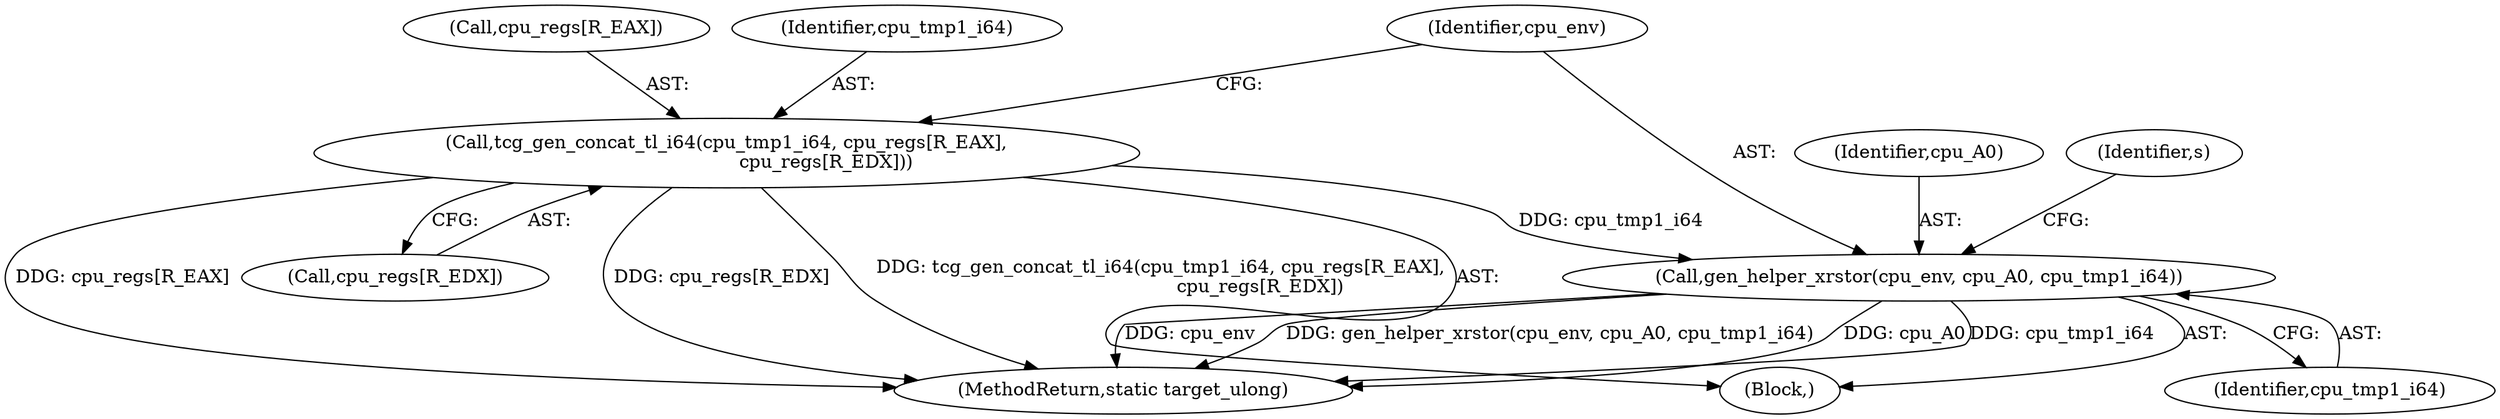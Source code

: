 digraph "0_qemu_30663fd26c0307e414622c7a8607fbc04f92ec14@array" {
"1011355" [label="(Call,tcg_gen_concat_tl_i64(cpu_tmp1_i64, cpu_regs[R_EAX],\n                                  cpu_regs[R_EDX]))"];
"1011363" [label="(Call,gen_helper_xrstor(cpu_env, cpu_A0, cpu_tmp1_i64))"];
"1011363" [label="(Call,gen_helper_xrstor(cpu_env, cpu_A0, cpu_tmp1_i64))"];
"1011840" [label="(MethodReturn,static target_ulong)"];
"1011366" [label="(Identifier,cpu_tmp1_i64)"];
"1011365" [label="(Identifier,cpu_A0)"];
"1011114" [label="(Block,)"];
"1011368" [label="(Identifier,s)"];
"1011360" [label="(Call,cpu_regs[R_EDX])"];
"1011356" [label="(Identifier,cpu_tmp1_i64)"];
"1011357" [label="(Call,cpu_regs[R_EAX])"];
"1011364" [label="(Identifier,cpu_env)"];
"1011355" [label="(Call,tcg_gen_concat_tl_i64(cpu_tmp1_i64, cpu_regs[R_EAX],\n                                  cpu_regs[R_EDX]))"];
"1011355" -> "1011114"  [label="AST: "];
"1011355" -> "1011360"  [label="CFG: "];
"1011356" -> "1011355"  [label="AST: "];
"1011357" -> "1011355"  [label="AST: "];
"1011360" -> "1011355"  [label="AST: "];
"1011364" -> "1011355"  [label="CFG: "];
"1011355" -> "1011840"  [label="DDG: cpu_regs[R_EAX]"];
"1011355" -> "1011840"  [label="DDG: cpu_regs[R_EDX]"];
"1011355" -> "1011840"  [label="DDG: tcg_gen_concat_tl_i64(cpu_tmp1_i64, cpu_regs[R_EAX],\n                                  cpu_regs[R_EDX])"];
"1011355" -> "1011363"  [label="DDG: cpu_tmp1_i64"];
"1011363" -> "1011114"  [label="AST: "];
"1011363" -> "1011366"  [label="CFG: "];
"1011364" -> "1011363"  [label="AST: "];
"1011365" -> "1011363"  [label="AST: "];
"1011366" -> "1011363"  [label="AST: "];
"1011368" -> "1011363"  [label="CFG: "];
"1011363" -> "1011840"  [label="DDG: cpu_env"];
"1011363" -> "1011840"  [label="DDG: gen_helper_xrstor(cpu_env, cpu_A0, cpu_tmp1_i64)"];
"1011363" -> "1011840"  [label="DDG: cpu_A0"];
"1011363" -> "1011840"  [label="DDG: cpu_tmp1_i64"];
}
